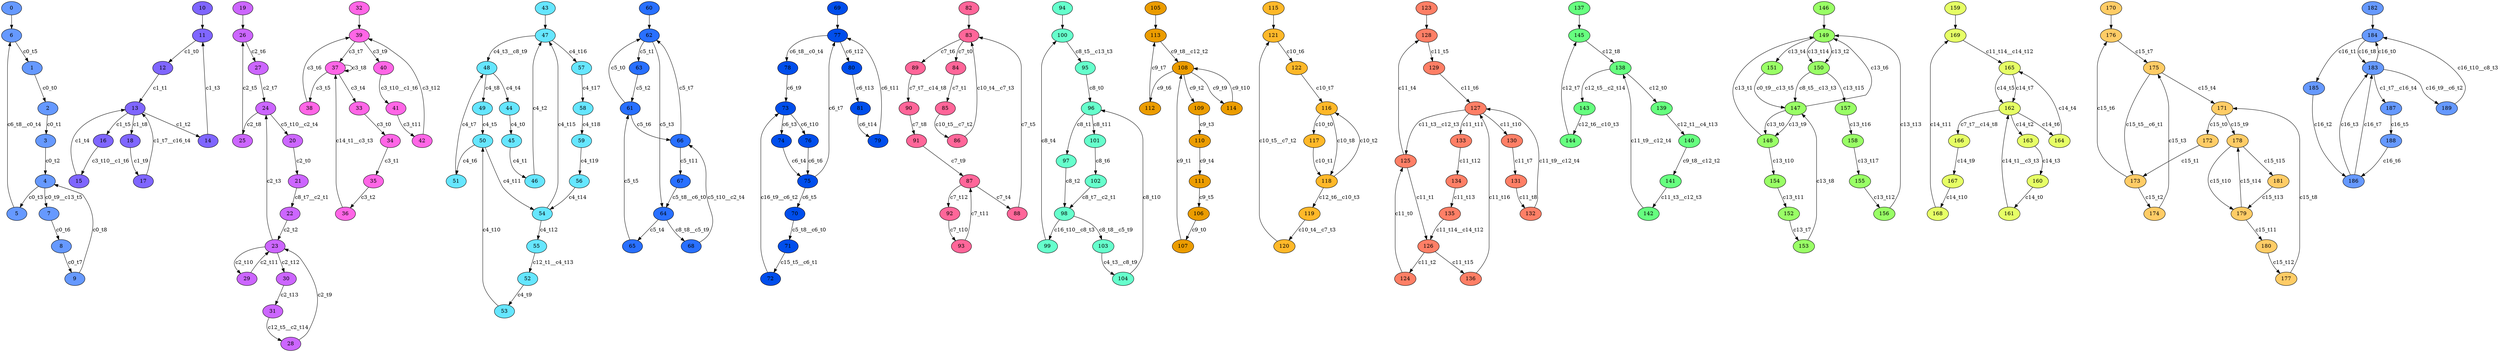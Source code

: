 digraph G {
  subgraph component0 {
0 [label="0" fillcolor="#6699FF" style=filled];
1 [label="1" fillcolor="#6699FF" style=filled];
2 [label="2" fillcolor="#6699FF" style=filled];
3 [label="3" fillcolor="#6699FF" style=filled];
4 [label="4" fillcolor="#6699FF" style=filled];
5 [label="5" fillcolor="#6699FF" style=filled];
6 [label="6" fillcolor="#6699FF" style=filled];
7 [label="7" fillcolor="#6699FF" style=filled];
8 [label="8" fillcolor="#6699FF" style=filled];
9 [label="9" fillcolor="#6699FF" style=filled];
1->2 [label="c0_t0" color=black ];
2->3 [label="c0_t1" color=black ];
3->4 [label="c0_t2" color=black ];
4->5 [label="c0_t3" color=black ];
6->1 [label="c0_t5" color=black ];
7->8 [label="c0_t6" color=black ];
8->9 [label="c0_t7" color=black ];
9->4 [label="c0_t8" color=black ];
0->6 [label="" color=black ];
4->7 [label="c0_t9__c13_t5" color=black ];
5->6 [label="c6_t8__c0_t4" color=black ];
  }
  subgraph component1 {
10 [label="10" fillcolor="#7F66FF" style=filled];
11 [label="11" fillcolor="#7F66FF" style=filled];
12 [label="12" fillcolor="#7F66FF" style=filled];
13 [label="13" fillcolor="#7F66FF" style=filled];
14 [label="14" fillcolor="#7F66FF" style=filled];
15 [label="15" fillcolor="#7F66FF" style=filled];
16 [label="16" fillcolor="#7F66FF" style=filled];
17 [label="17" fillcolor="#7F66FF" style=filled];
18 [label="18" fillcolor="#7F66FF" style=filled];
11->12 [label="c1_t0" color=black ];
12->13 [label="c1_t1" color=black ];
13->14 [label="c1_t2" color=black ];
14->11 [label="c1_t3" color=black ];
15->13 [label="c1_t4" color=black ];
13->16 [label="c1_t5" color=black ];
13->18 [label="c1_t8" color=black ];
18->17 [label="c1_t9" color=black ];
10->11 [label="" color=black ];
16->15 [label="c3_t10__c1_t6" color=black ];
17->13 [label="c1_t7__c16_t4" color=black ];
  }
  subgraph component2 {
19 [label="19" fillcolor="#CC66FF" style=filled];
20 [label="20" fillcolor="#CC66FF" style=filled];
21 [label="21" fillcolor="#CC66FF" style=filled];
22 [label="22" fillcolor="#CC66FF" style=filled];
23 [label="23" fillcolor="#CC66FF" style=filled];
24 [label="24" fillcolor="#CC66FF" style=filled];
25 [label="25" fillcolor="#CC66FF" style=filled];
26 [label="26" fillcolor="#CC66FF" style=filled];
27 [label="27" fillcolor="#CC66FF" style=filled];
28 [label="28" fillcolor="#CC66FF" style=filled];
29 [label="29" fillcolor="#CC66FF" style=filled];
30 [label="30" fillcolor="#CC66FF" style=filled];
31 [label="31" fillcolor="#CC66FF" style=filled];
20->21 [label="c2_t0" color=black ];
22->23 [label="c2_t2" color=black ];
23->24 [label="c2_t3" color=black ];
25->26 [label="c2_t5" color=black ];
26->27 [label="c2_t6" color=black ];
27->24 [label="c2_t7" color=black ];
24->25 [label="c2_t8" color=black ];
28->23 [label="c2_t9" color=black ];
23->29 [label="c2_t10" color=black ];
29->23 [label="c2_t11" color=black ];
23->30 [label="c2_t12" color=black ];
30->31 [label="c2_t13" color=black ];
19->26 [label="" color=black ];
31->28 [label="c12_t5__c2_t14" color=black ];
24->20 [label="c5_t10__c2_t4" color=black ];
21->22 [label="c8_t7__c2_t1" color=black ];
  }
  subgraph component3 {
32 [label="32" fillcolor="#FF66E6" style=filled];
33 [label="33" fillcolor="#FF66E6" style=filled];
34 [label="34" fillcolor="#FF66E6" style=filled];
35 [label="35" fillcolor="#FF66E6" style=filled];
36 [label="36" fillcolor="#FF66E6" style=filled];
37 [label="37" fillcolor="#FF66E6" style=filled];
38 [label="38" fillcolor="#FF66E6" style=filled];
39 [label="39" fillcolor="#FF66E6" style=filled];
40 [label="40" fillcolor="#FF66E6" style=filled];
41 [label="41" fillcolor="#FF66E6" style=filled];
42 [label="42" fillcolor="#FF66E6" style=filled];
33->34 [label="c3_t0" color=black ];
34->35 [label="c3_t1" color=black ];
35->36 [label="c3_t2" color=black ];
37->33 [label="c3_t4" color=black ];
37->38 [label="c3_t5" color=black ];
38->39 [label="c3_t6" color=black ];
39->37 [label="c3_t7" color=black ];
37->37 [label="c3_t8" color=black ];
39->40 [label="c3_t9" color=black ];
41->42 [label="c3_t11" color=black ];
42->39 [label="c3_t12" color=black ];
32->39 [label="" color=black ];
40->41 [label="c3_t10__c1_t6" color=black ];
36->37 [label="c14_t1__c3_t3" color=black ];
  }
  subgraph component4 {
43 [label="43" fillcolor="#66E6FF" style=filled];
44 [label="44" fillcolor="#66E6FF" style=filled];
45 [label="45" fillcolor="#66E6FF" style=filled];
46 [label="46" fillcolor="#66E6FF" style=filled];
47 [label="47" fillcolor="#66E6FF" style=filled];
48 [label="48" fillcolor="#66E6FF" style=filled];
49 [label="49" fillcolor="#66E6FF" style=filled];
50 [label="50" fillcolor="#66E6FF" style=filled];
51 [label="51" fillcolor="#66E6FF" style=filled];
52 [label="52" fillcolor="#66E6FF" style=filled];
53 [label="53" fillcolor="#66E6FF" style=filled];
54 [label="54" fillcolor="#66E6FF" style=filled];
55 [label="55" fillcolor="#66E6FF" style=filled];
56 [label="56" fillcolor="#66E6FF" style=filled];
57 [label="57" fillcolor="#66E6FF" style=filled];
58 [label="58" fillcolor="#66E6FF" style=filled];
59 [label="59" fillcolor="#66E6FF" style=filled];
44->45 [label="c4_t0" color=black ];
45->46 [label="c4_t1" color=black ];
46->47 [label="c4_t2" color=black ];
48->44 [label="c4_t4" color=black ];
49->50 [label="c4_t5" color=black ];
50->51 [label="c4_t6" color=black ];
51->48 [label="c4_t7" color=black ];
48->49 [label="c4_t8" color=black ];
52->53 [label="c4_t9" color=black ];
53->50 [label="c4_t10" color=black ];
50->54 [label="c4_t11" color=black ];
54->55 [label="c4_t12" color=black ];
56->54 [label="c4_t14" color=black ];
54->47 [label="c4_t15" color=black ];
47->57 [label="c4_t16" color=black ];
57->58 [label="c4_t17" color=black ];
58->59 [label="c4_t18" color=black ];
59->56 [label="c4_t19" color=black ];
43->47 [label="" color=black ];
47->48 [label="c4_t3__c8_t9" color=black ];
55->52 [label="c12_t1__c4_t13" color=black ];
  }
  subgraph component5 {
60 [label="60" fillcolor="#2970FF" style=filled];
61 [label="61" fillcolor="#2970FF" style=filled];
62 [label="62" fillcolor="#2970FF" style=filled];
63 [label="63" fillcolor="#2970FF" style=filled];
64 [label="64" fillcolor="#2970FF" style=filled];
65 [label="65" fillcolor="#2970FF" style=filled];
66 [label="66" fillcolor="#2970FF" style=filled];
67 [label="67" fillcolor="#2970FF" style=filled];
68 [label="68" fillcolor="#2970FF" style=filled];
61->62 [label="c5_t0" color=black ];
62->63 [label="c5_t1" color=black ];
63->61 [label="c5_t2" color=black ];
62->64 [label="c5_t3" color=black ];
64->65 [label="c5_t4" color=black ];
65->61 [label="c5_t5" color=black ];
61->66 [label="c5_t6" color=black ];
66->62 [label="c5_t7" color=black ];
66->67 [label="c5_t11" color=black ];
60->62 [label="" color=black ];
67->64 [label="c5_t8__c6_t0" color=black ];
68->66 [label="c5_t10__c2_t4" color=black ];
64->68 [label="c8_t8__c5_t9" color=black ];
  }
  subgraph component6 {
69 [label="69" fillcolor="#004EEB" style=filled];
70 [label="70" fillcolor="#004EEB" style=filled];
71 [label="71" fillcolor="#004EEB" style=filled];
72 [label="72" fillcolor="#004EEB" style=filled];
73 [label="73" fillcolor="#004EEB" style=filled];
74 [label="74" fillcolor="#004EEB" style=filled];
75 [label="75" fillcolor="#004EEB" style=filled];
76 [label="76" fillcolor="#004EEB" style=filled];
77 [label="77" fillcolor="#004EEB" style=filled];
78 [label="78" fillcolor="#004EEB" style=filled];
79 [label="79" fillcolor="#004EEB" style=filled];
80 [label="80" fillcolor="#004EEB" style=filled];
81 [label="81" fillcolor="#004EEB" style=filled];
73->74 [label="c6_t3" color=black ];
74->75 [label="c6_t4" color=black ];
75->70 [label="c6_t5" color=black ];
76->75 [label="c6_t6" color=black ];
75->77 [label="c6_t7" color=black ];
78->73 [label="c6_t9" color=black ];
73->76 [label="c6_t10" color=black ];
79->77 [label="c6_t11" color=black ];
77->80 [label="c6_t12" color=black ];
80->81 [label="c6_t13" color=black ];
81->79 [label="c6_t14" color=black ];
69->77 [label="" color=black ];
70->71 [label="c5_t8__c6_t0" color=black ];
72->73 [label="c16_t9__c6_t2" color=black ];
71->72 [label="c15_t5__c6_t1" color=black ];
77->78 [label="c6_t8__c0_t4" color=black ];
  }
  subgraph component7 {
82 [label="82" fillcolor="#FF6699" style=filled];
83 [label="83" fillcolor="#FF6699" style=filled];
84 [label="84" fillcolor="#FF6699" style=filled];
85 [label="85" fillcolor="#FF6699" style=filled];
86 [label="86" fillcolor="#FF6699" style=filled];
87 [label="87" fillcolor="#FF6699" style=filled];
88 [label="88" fillcolor="#FF6699" style=filled];
89 [label="89" fillcolor="#FF6699" style=filled];
90 [label="90" fillcolor="#FF6699" style=filled];
91 [label="91" fillcolor="#FF6699" style=filled];
92 [label="92" fillcolor="#FF6699" style=filled];
93 [label="93" fillcolor="#FF6699" style=filled];
83->84 [label="c7_t0" color=black ];
84->85 [label="c7_t1" color=black ];
87->88 [label="c7_t4" color=black ];
88->83 [label="c7_t5" color=black ];
83->89 [label="c7_t6" color=black ];
90->91 [label="c7_t8" color=black ];
91->87 [label="c7_t9" color=black ];
92->93 [label="c7_t10" color=black ];
93->87 [label="c7_t11" color=black ];
87->92 [label="c7_t12" color=black ];
82->83 [label="" color=black ];
89->90 [label="c7_t7__c14_t8" color=black ];
86->83 [label="c10_t4__c7_t3" color=black ];
85->86 [label="c10_t5__c7_t2" color=black ];
  }
  subgraph component8 {
94 [label="94" fillcolor="#66FFCC" style=filled];
95 [label="95" fillcolor="#66FFCC" style=filled];
96 [label="96" fillcolor="#66FFCC" style=filled];
97 [label="97" fillcolor="#66FFCC" style=filled];
98 [label="98" fillcolor="#66FFCC" style=filled];
99 [label="99" fillcolor="#66FFCC" style=filled];
100 [label="100" fillcolor="#66FFCC" style=filled];
101 [label="101" fillcolor="#66FFCC" style=filled];
102 [label="102" fillcolor="#66FFCC" style=filled];
103 [label="103" fillcolor="#66FFCC" style=filled];
104 [label="104" fillcolor="#66FFCC" style=filled];
95->96 [label="c8_t0" color=black ];
96->97 [label="c8_t1" color=black ];
97->98 [label="c8_t2" color=black ];
99->100 [label="c8_t4" color=black ];
101->102 [label="c8_t6" color=black ];
104->96 [label="c8_t10" color=black ];
96->101 [label="c8_t11" color=black ];
94->100 [label="" color=black ];
103->104 [label="c4_t3__c8_t9" color=black ];
100->95 [label="c8_t5__c13_t3" color=black ];
98->103 [label="c8_t8__c5_t9" color=black ];
102->98 [label="c8_t7__c2_t1" color=black ];
98->99 [label="c16_t10__c8_t3" color=black ];
  }
  subgraph component9 {
105 [label="105" fillcolor="#EB9C00" style=filled];
106 [label="106" fillcolor="#EB9C00" style=filled];
107 [label="107" fillcolor="#EB9C00" style=filled];
108 [label="108" fillcolor="#EB9C00" style=filled];
109 [label="109" fillcolor="#EB9C00" style=filled];
110 [label="110" fillcolor="#EB9C00" style=filled];
111 [label="111" fillcolor="#EB9C00" style=filled];
112 [label="112" fillcolor="#EB9C00" style=filled];
113 [label="113" fillcolor="#EB9C00" style=filled];
114 [label="114" fillcolor="#EB9C00" style=filled];
106->107 [label="c9_t0" color=black ];
107->108 [label="c9_t1" color=black ];
108->109 [label="c9_t2" color=black ];
109->110 [label="c9_t3" color=black ];
110->111 [label="c9_t4" color=black ];
111->106 [label="c9_t5" color=black ];
108->112 [label="c9_t6" color=black ];
112->113 [label="c9_t7" color=black ];
108->114 [label="c9_t9" color=black ];
114->108 [label="c9_t10" color=black ];
105->113 [label="" color=black ];
113->108 [label="c9_t8__c12_t2" color=black ];
  }
  subgraph component10 {
115 [label="115" fillcolor="#FFB829" style=filled];
116 [label="116" fillcolor="#FFB829" style=filled];
117 [label="117" fillcolor="#FFB829" style=filled];
118 [label="118" fillcolor="#FFB829" style=filled];
119 [label="119" fillcolor="#FFB829" style=filled];
120 [label="120" fillcolor="#FFB829" style=filled];
121 [label="121" fillcolor="#FFB829" style=filled];
122 [label="122" fillcolor="#FFB829" style=filled];
116->117 [label="c10_t0" color=black ];
117->118 [label="c10_t1" color=black ];
118->116 [label="c10_t2" color=black ];
121->122 [label="c10_t6" color=black ];
122->116 [label="c10_t7" color=black ];
116->118 [label="c10_t8" color=black ];
115->121 [label="" color=black ];
119->120 [label="c10_t4__c7_t3" color=black ];
120->121 [label="c10_t5__c7_t2" color=black ];
118->119 [label="c12_t6__c10_t3" color=black ];
  }
  subgraph component11 {
123 [label="123" fillcolor="#FF7F66" style=filled];
124 [label="124" fillcolor="#FF7F66" style=filled];
125 [label="125" fillcolor="#FF7F66" style=filled];
126 [label="126" fillcolor="#FF7F66" style=filled];
127 [label="127" fillcolor="#FF7F66" style=filled];
128 [label="128" fillcolor="#FF7F66" style=filled];
129 [label="129" fillcolor="#FF7F66" style=filled];
130 [label="130" fillcolor="#FF7F66" style=filled];
131 [label="131" fillcolor="#FF7F66" style=filled];
132 [label="132" fillcolor="#FF7F66" style=filled];
133 [label="133" fillcolor="#FF7F66" style=filled];
134 [label="134" fillcolor="#FF7F66" style=filled];
135 [label="135" fillcolor="#FF7F66" style=filled];
136 [label="136" fillcolor="#FF7F66" style=filled];
124->125 [label="c11_t0" color=black ];
125->126 [label="c11_t1" color=black ];
126->124 [label="c11_t2" color=black ];
125->128 [label="c11_t4" color=black ];
128->129 [label="c11_t5" color=black ];
129->127 [label="c11_t6" color=black ];
130->131 [label="c11_t7" color=black ];
131->132 [label="c11_t8" color=black ];
127->130 [label="c11_t10" color=black ];
127->133 [label="c11_t11" color=black ];
133->134 [label="c11_t12" color=black ];
134->135 [label="c11_t13" color=black ];
126->136 [label="c11_t15" color=black ];
136->127 [label="c11_t16" color=black ];
123->128 [label="" color=black ];
135->126 [label="c11_t14__c14_t12" color=black ];
127->125 [label="c11_t3__c12_t3" color=black ];
132->127 [label="c11_t9__c12_t4" color=black ];
  }
  subgraph component12 {
137 [label="137" fillcolor="#66FF7F" style=filled];
138 [label="138" fillcolor="#66FF7F" style=filled];
139 [label="139" fillcolor="#66FF7F" style=filled];
140 [label="140" fillcolor="#66FF7F" style=filled];
141 [label="141" fillcolor="#66FF7F" style=filled];
142 [label="142" fillcolor="#66FF7F" style=filled];
143 [label="143" fillcolor="#66FF7F" style=filled];
144 [label="144" fillcolor="#66FF7F" style=filled];
145 [label="145" fillcolor="#66FF7F" style=filled];
138->139 [label="c12_t0" color=black ];
144->145 [label="c12_t7" color=black ];
145->138 [label="c12_t8" color=black ];
137->145 [label="" color=black ];
139->140 [label="c12_t1__c4_t13" color=black ];
138->143 [label="c12_t5__c2_t14" color=black ];
140->141 [label="c9_t8__c12_t2" color=black ];
141->142 [label="c11_t3__c12_t3" color=black ];
143->144 [label="c12_t6__c10_t3" color=black ];
142->138 [label="c11_t9__c12_t4" color=black ];
  }
  subgraph component13 {
146 [label="146" fillcolor="#99FF66" style=filled];
147 [label="147" fillcolor="#99FF66" style=filled];
148 [label="148" fillcolor="#99FF66" style=filled];
149 [label="149" fillcolor="#99FF66" style=filled];
150 [label="150" fillcolor="#99FF66" style=filled];
151 [label="151" fillcolor="#99FF66" style=filled];
152 [label="152" fillcolor="#99FF66" style=filled];
153 [label="153" fillcolor="#99FF66" style=filled];
154 [label="154" fillcolor="#99FF66" style=filled];
155 [label="155" fillcolor="#99FF66" style=filled];
156 [label="156" fillcolor="#99FF66" style=filled];
157 [label="157" fillcolor="#99FF66" style=filled];
158 [label="158" fillcolor="#99FF66" style=filled];
147->148 [label="c13_t0" color=black ];
148->149 [label="c13_t1" color=black ];
149->150 [label="c13_t2" color=black ];
149->151 [label="c13_t4" color=black ];
147->149 [label="c13_t6" color=black ];
152->153 [label="c13_t7" color=black ];
153->147 [label="c13_t8" color=black ];
147->148 [label="c13_t9" color=black ];
148->154 [label="c13_t10" color=black ];
154->152 [label="c13_t11" color=black ];
155->156 [label="c13_t12" color=black ];
156->149 [label="c13_t13" color=black ];
149->150 [label="c13_t14" color=black ];
150->157 [label="c13_t15" color=black ];
157->158 [label="c13_t16" color=black ];
158->155 [label="c13_t17" color=black ];
146->149 [label="" color=black ];
150->147 [label="c8_t5__c13_t3" color=black ];
151->147 [label="c0_t9__c13_t5" color=black ];
  }
  subgraph component14 {
159 [label="159" fillcolor="#E6FF66" style=filled];
160 [label="160" fillcolor="#E6FF66" style=filled];
161 [label="161" fillcolor="#E6FF66" style=filled];
162 [label="162" fillcolor="#E6FF66" style=filled];
163 [label="163" fillcolor="#E6FF66" style=filled];
164 [label="164" fillcolor="#E6FF66" style=filled];
165 [label="165" fillcolor="#E6FF66" style=filled];
166 [label="166" fillcolor="#E6FF66" style=filled];
167 [label="167" fillcolor="#E6FF66" style=filled];
168 [label="168" fillcolor="#E6FF66" style=filled];
169 [label="169" fillcolor="#E6FF66" style=filled];
160->161 [label="c14_t0" color=black ];
162->163 [label="c14_t2" color=black ];
163->160 [label="c14_t3" color=black ];
164->165 [label="c14_t4" color=black ];
165->162 [label="c14_t5" color=black ];
162->164 [label="c14_t6" color=black ];
165->162 [label="c14_t7" color=black ];
166->167 [label="c14_t9" color=black ];
167->168 [label="c14_t10" color=black ];
168->169 [label="c14_t11" color=black ];
159->169 [label="" color=black ];
169->165 [label="c11_t14__c14_t12" color=black ];
162->166 [label="c7_t7__c14_t8" color=black ];
161->162 [label="c14_t1__c3_t3" color=black ];
  }
  subgraph component15 {
170 [label="170" fillcolor="#FFCC66" style=filled];
171 [label="171" fillcolor="#FFCC66" style=filled];
172 [label="172" fillcolor="#FFCC66" style=filled];
173 [label="173" fillcolor="#FFCC66" style=filled];
174 [label="174" fillcolor="#FFCC66" style=filled];
175 [label="175" fillcolor="#FFCC66" style=filled];
176 [label="176" fillcolor="#FFCC66" style=filled];
177 [label="177" fillcolor="#FFCC66" style=filled];
178 [label="178" fillcolor="#FFCC66" style=filled];
179 [label="179" fillcolor="#FFCC66" style=filled];
180 [label="180" fillcolor="#FFCC66" style=filled];
181 [label="181" fillcolor="#FFCC66" style=filled];
171->172 [label="c15_t0" color=black ];
172->173 [label="c15_t1" color=black ];
173->174 [label="c15_t2" color=black ];
174->175 [label="c15_t3" color=black ];
175->171 [label="c15_t4" color=black ];
173->176 [label="c15_t6" color=black ];
176->175 [label="c15_t7" color=black ];
177->171 [label="c15_t8" color=black ];
171->178 [label="c15_t9" color=black ];
178->179 [label="c15_t10" color=black ];
179->180 [label="c15_t11" color=black ];
180->177 [label="c15_t12" color=black ];
181->179 [label="c15_t13" color=black ];
179->178 [label="c15_t14" color=black ];
178->181 [label="c15_t15" color=black ];
170->176 [label="" color=black ];
175->173 [label="c15_t5__c6_t1" color=black ];
  }
  subgraph component16 {
182 [label="182" fillcolor="#6699FF" style=filled];
183 [label="183" fillcolor="#6699FF" style=filled];
184 [label="184" fillcolor="#6699FF" style=filled];
185 [label="185" fillcolor="#6699FF" style=filled];
186 [label="186" fillcolor="#6699FF" style=filled];
187 [label="187" fillcolor="#6699FF" style=filled];
188 [label="188" fillcolor="#6699FF" style=filled];
189 [label="189" fillcolor="#6699FF" style=filled];
183->184 [label="c16_t0" color=black ];
184->185 [label="c16_t1" color=black ];
185->186 [label="c16_t2" color=black ];
186->183 [label="c16_t3" color=black ];
187->188 [label="c16_t5" color=black ];
188->186 [label="c16_t6" color=black ];
186->183 [label="c16_t7" color=black ];
184->183 [label="c16_t8" color=black ];
182->184 [label="" color=black ];
183->189 [label="c16_t9__c6_t2" color=black ];
189->184 [label="c16_t10__c8_t3" color=black ];
183->187 [label="c1_t7__c16_t4" color=black ];
  }
}
